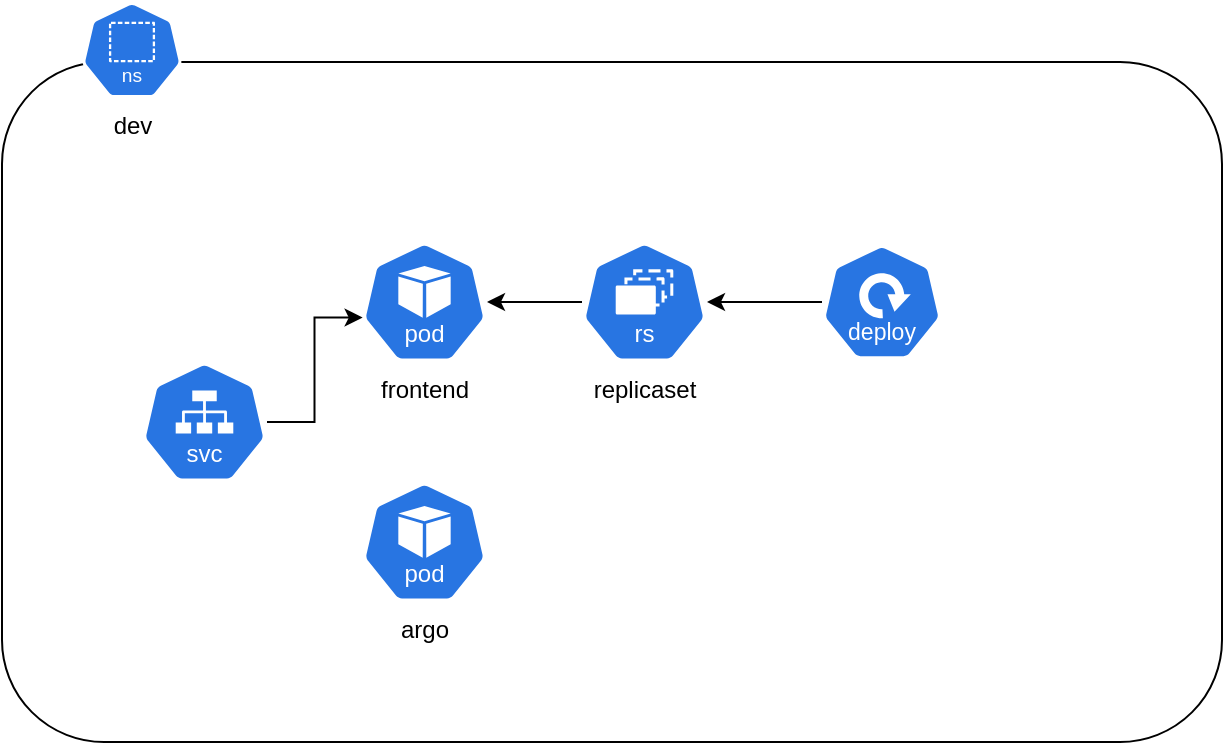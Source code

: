 <mxfile version="24.6.4" type="device">
  <diagram name="Page-1" id="x0UuMjHZpbv1ae1jr0Z2">
    <mxGraphModel dx="901" dy="461" grid="1" gridSize="10" guides="1" tooltips="1" connect="1" arrows="1" fold="1" page="1" pageScale="1" pageWidth="850" pageHeight="1100" math="0" shadow="0">
      <root>
        <mxCell id="0" />
        <mxCell id="1" parent="0" />
        <mxCell id="P1GBAQ00ry-1HNxb8Cr2-1" value="" style="rounded=1;whiteSpace=wrap;html=1;" parent="1" vertex="1">
          <mxGeometry x="110" y="110" width="610" height="340" as="geometry" />
        </mxCell>
        <mxCell id="P1GBAQ00ry-1HNxb8Cr2-4" value="dev" style="aspect=fixed;sketch=0;html=1;dashed=0;whitespace=wrap;verticalLabelPosition=bottom;verticalAlign=top;fillColor=#2875E2;strokeColor=#ffffff;points=[[0.005,0.63,0],[0.1,0.2,0],[0.9,0.2,0],[0.5,0,0],[0.995,0.63,0],[0.72,0.99,0],[0.5,1,0],[0.28,0.99,0]];shape=mxgraph.kubernetes.icon2;kubernetesLabel=1;prIcon=ns" parent="1" vertex="1">
          <mxGeometry x="150" y="80" width="50" height="48" as="geometry" />
        </mxCell>
        <mxCell id="P1GBAQ00ry-1HNxb8Cr2-5" value="frontend" style="aspect=fixed;sketch=0;html=1;dashed=0;whitespace=wrap;verticalLabelPosition=bottom;verticalAlign=top;fillColor=#2875E2;strokeColor=#ffffff;points=[[0.005,0.63,0],[0.1,0.2,0],[0.9,0.2,0],[0.5,0,0],[0.995,0.63,0],[0.72,0.99,0],[0.5,1,0],[0.28,0.99,0]];shape=mxgraph.kubernetes.icon2;kubernetesLabel=1;prIcon=pod" parent="1" vertex="1">
          <mxGeometry x="290" y="200" width="62.5" height="60" as="geometry" />
        </mxCell>
        <mxCell id="P1GBAQ00ry-1HNxb8Cr2-6" value="" style="aspect=fixed;sketch=0;html=1;dashed=0;whitespace=wrap;verticalLabelPosition=bottom;verticalAlign=top;fillColor=#2875E2;strokeColor=#ffffff;points=[[0.005,0.63,0],[0.1,0.2,0],[0.9,0.2,0],[0.5,0,0],[0.995,0.63,0],[0.72,0.99,0],[0.5,1,0],[0.28,0.99,0]];shape=mxgraph.kubernetes.icon2;kubernetesLabel=1;prIcon=svc" parent="1" vertex="1">
          <mxGeometry x="180" y="260" width="62.5" height="60" as="geometry" />
        </mxCell>
        <mxCell id="P1GBAQ00ry-1HNxb8Cr2-7" style="edgeStyle=orthogonalEdgeStyle;rounded=0;orthogonalLoop=1;jettySize=auto;html=1;entryX=0.005;entryY=0.63;entryDx=0;entryDy=0;entryPerimeter=0;" parent="1" source="P1GBAQ00ry-1HNxb8Cr2-6" target="P1GBAQ00ry-1HNxb8Cr2-5" edge="1">
          <mxGeometry relative="1" as="geometry" />
        </mxCell>
        <mxCell id="P1GBAQ00ry-1HNxb8Cr2-10" style="edgeStyle=orthogonalEdgeStyle;rounded=0;orthogonalLoop=1;jettySize=auto;html=1;" parent="1" source="P1GBAQ00ry-1HNxb8Cr2-9" target="P1GBAQ00ry-1HNxb8Cr2-5" edge="1">
          <mxGeometry relative="1" as="geometry" />
        </mxCell>
        <mxCell id="P1GBAQ00ry-1HNxb8Cr2-9" value="replicaset" style="aspect=fixed;sketch=0;html=1;dashed=0;whitespace=wrap;verticalLabelPosition=bottom;verticalAlign=top;fillColor=#2875E2;strokeColor=#ffffff;points=[[0.005,0.63,0],[0.1,0.2,0],[0.9,0.2,0],[0.5,0,0],[0.995,0.63,0],[0.72,0.99,0],[0.5,1,0],[0.28,0.99,0]];shape=mxgraph.kubernetes.icon2;kubernetesLabel=1;prIcon=rs" parent="1" vertex="1">
          <mxGeometry x="400" y="200" width="62.5" height="60" as="geometry" />
        </mxCell>
        <mxCell id="P1GBAQ00ry-1HNxb8Cr2-12" style="edgeStyle=orthogonalEdgeStyle;rounded=0;orthogonalLoop=1;jettySize=auto;html=1;" parent="1" source="P1GBAQ00ry-1HNxb8Cr2-11" target="P1GBAQ00ry-1HNxb8Cr2-9" edge="1">
          <mxGeometry relative="1" as="geometry" />
        </mxCell>
        <mxCell id="P1GBAQ00ry-1HNxb8Cr2-11" value="" style="aspect=fixed;sketch=0;html=1;dashed=0;whitespace=wrap;verticalLabelPosition=bottom;verticalAlign=top;fillColor=#2875E2;strokeColor=#ffffff;points=[[0.005,0.63,0],[0.1,0.2,0],[0.9,0.2,0],[0.5,0,0],[0.995,0.63,0],[0.72,0.99,0],[0.5,1,0],[0.28,0.99,0]];shape=mxgraph.kubernetes.icon2;kubernetesLabel=1;prIcon=deploy" parent="1" vertex="1">
          <mxGeometry x="520" y="201.2" width="60" height="57.6" as="geometry" />
        </mxCell>
        <mxCell id="gBhJUSIDDSX9ZEMLOFxX-1" value="argo" style="aspect=fixed;sketch=0;html=1;dashed=0;whitespace=wrap;verticalLabelPosition=bottom;verticalAlign=top;fillColor=#2875E2;strokeColor=#ffffff;points=[[0.005,0.63,0],[0.1,0.2,0],[0.9,0.2,0],[0.5,0,0],[0.995,0.63,0],[0.72,0.99,0],[0.5,1,0],[0.28,0.99,0]];shape=mxgraph.kubernetes.icon2;kubernetesLabel=1;prIcon=pod" vertex="1" parent="1">
          <mxGeometry x="290" y="320" width="62.5" height="60" as="geometry" />
        </mxCell>
      </root>
    </mxGraphModel>
  </diagram>
</mxfile>
